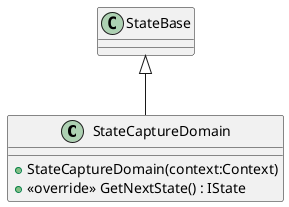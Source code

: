 @startuml
class StateCaptureDomain {
    + StateCaptureDomain(context:Context)
    + <<override>> GetNextState() : IState
}
StateBase <|-- StateCaptureDomain
@enduml
